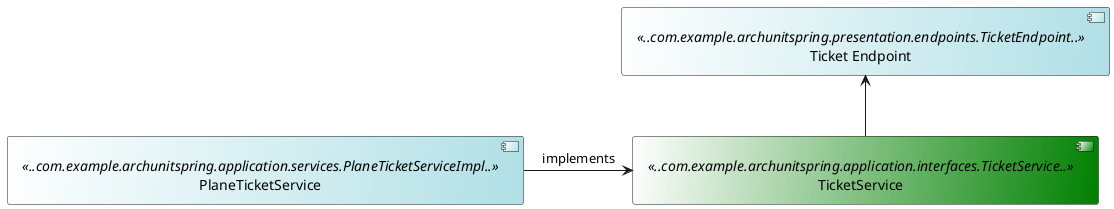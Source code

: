 @startuml
'https://plantuml.com/component-diagram'

[Ticket Endpoint] <<..com.example.archunitspring.presentation.endpoints.TicketEndpoint..>> as ticketendpoint #white/PowderBlue
[PlaneTicketService] <<..com.example.archunitspring.application.services.PlaneTicketServiceImpl..>> as planeticketservice #white/PowderBlue
[TicketService] <<..com.example.archunitspring.application.interfaces.TicketService..>> as ticketservice #white/Green

planeticketservice -> ticketservice : implements
ticketendpoint <-- ticketservice
@enduml